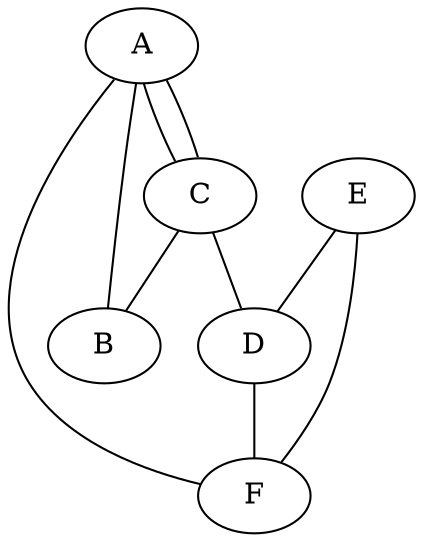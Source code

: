 graph  {
	A -- C [key=0,
	length=12];
A -- C [key=1,
length=11];
A -- B [key=0,
length=13];
A -- F [key=0,
length=10];
C -- B [key=0,
length=14];
C -- D [key=0,
length=9];
E -- D [key=0,
length=7];
E -- F [key=0,
length=6];
D -- F [key=0,
length=9];
}
